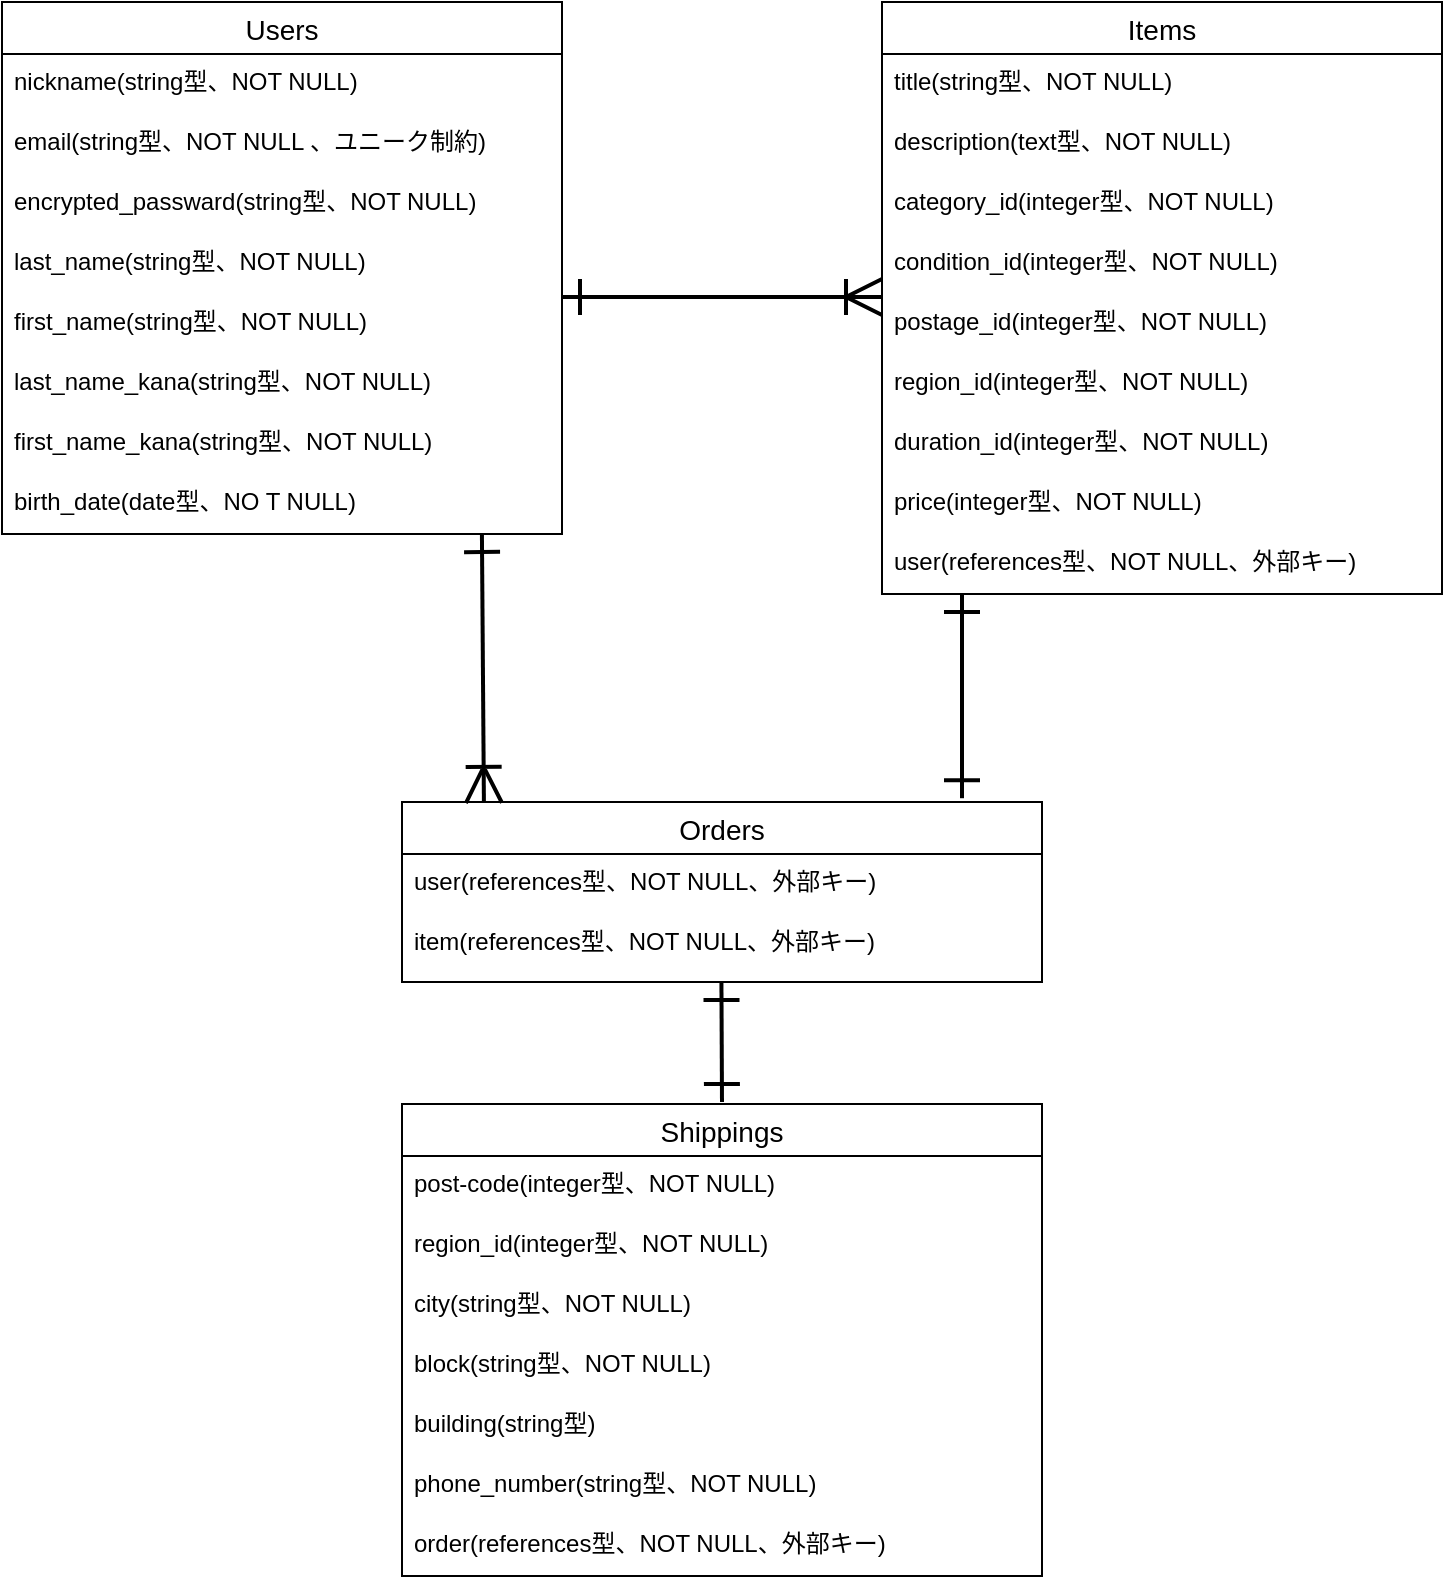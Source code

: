<mxfile>
    <diagram id="m-HJKtwNgZ7jxHuT7EOT" name="ページ1">
        <mxGraphModel dx="956" dy="852" grid="1" gridSize="10" guides="0" tooltips="1" connect="1" arrows="1" fold="1" page="1" pageScale="1" pageWidth="1169" pageHeight="827" math="0" shadow="0">
            <root>
                <mxCell id="0"/>
                <mxCell id="1" parent="0"/>
                <mxCell id="2" value="Users" style="swimlane;fontStyle=0;childLayout=stackLayout;horizontal=1;startSize=26;horizontalStack=0;resizeParent=1;resizeParentMax=0;resizeLast=0;collapsible=1;marginBottom=0;align=center;fontSize=14;" parent="1" vertex="1">
                    <mxGeometry x="40" y="40" width="280" height="266" as="geometry"/>
                </mxCell>
                <mxCell id="3" value="nickname(string型、NOT NULL)" style="text;strokeColor=none;fillColor=none;spacingLeft=4;spacingRight=4;overflow=hidden;rotatable=0;points=[[0,0.5],[1,0.5]];portConstraint=eastwest;fontSize=12;" parent="2" vertex="1">
                    <mxGeometry y="26" width="280" height="30" as="geometry"/>
                </mxCell>
                <mxCell id="4" value="email(string型、NOT NULL 、ユニーク制約)" style="text;strokeColor=none;fillColor=none;spacingLeft=4;spacingRight=4;overflow=hidden;rotatable=0;points=[[0,0.5],[1,0.5]];portConstraint=eastwest;fontSize=12;" parent="2" vertex="1">
                    <mxGeometry y="56" width="280" height="30" as="geometry"/>
                </mxCell>
                <mxCell id="5" value="encrypted_passward(string型、NOT NULL)" style="text;strokeColor=none;fillColor=none;spacingLeft=4;spacingRight=4;overflow=hidden;rotatable=0;points=[[0,0.5],[1,0.5]];portConstraint=eastwest;fontSize=12;" parent="2" vertex="1">
                    <mxGeometry y="86" width="280" height="30" as="geometry"/>
                </mxCell>
                <mxCell id="7" value="last_name(string型、NOT NULL)" style="text;strokeColor=none;fillColor=none;spacingLeft=4;spacingRight=4;overflow=hidden;rotatable=0;points=[[0,0.5],[1,0.5]];portConstraint=eastwest;fontSize=12;" parent="2" vertex="1">
                    <mxGeometry y="116" width="280" height="30" as="geometry"/>
                </mxCell>
                <mxCell id="8" value="first_name(string型、NOT NULL)" style="text;strokeColor=none;fillColor=none;spacingLeft=4;spacingRight=4;overflow=hidden;rotatable=0;points=[[0,0.5],[1,0.5]];portConstraint=eastwest;fontSize=12;" parent="2" vertex="1">
                    <mxGeometry y="146" width="280" height="30" as="geometry"/>
                </mxCell>
                <mxCell id="9" value="last_name_kana(string型、NOT NULL)" style="text;strokeColor=none;fillColor=none;spacingLeft=4;spacingRight=4;overflow=hidden;rotatable=0;points=[[0,0.5],[1,0.5]];portConstraint=eastwest;fontSize=12;" parent="2" vertex="1">
                    <mxGeometry y="176" width="280" height="30" as="geometry"/>
                </mxCell>
                <mxCell id="10" value="first_name_kana(string型、NOT NULL)" style="text;strokeColor=none;fillColor=none;spacingLeft=4;spacingRight=4;overflow=hidden;rotatable=0;points=[[0,0.5],[1,0.5]];portConstraint=eastwest;fontSize=12;" parent="2" vertex="1">
                    <mxGeometry y="206" width="280" height="30" as="geometry"/>
                </mxCell>
                <mxCell id="11" value="birth_date(date型、NO T NULL)" style="text;strokeColor=none;fillColor=none;spacingLeft=4;spacingRight=4;overflow=hidden;rotatable=0;points=[[0,0.5],[1,0.5]];portConstraint=eastwest;fontSize=12;" parent="2" vertex="1">
                    <mxGeometry y="236" width="280" height="30" as="geometry"/>
                </mxCell>
                <mxCell id="14" value="Items" style="swimlane;fontStyle=0;childLayout=stackLayout;horizontal=1;startSize=26;horizontalStack=0;resizeParent=1;resizeParentMax=0;resizeLast=0;collapsible=1;marginBottom=0;align=center;fontSize=14;" parent="1" vertex="1">
                    <mxGeometry x="480" y="40" width="280" height="296" as="geometry"/>
                </mxCell>
                <mxCell id="15" value="title(string型、NOT NULL)" style="text;strokeColor=none;fillColor=none;spacingLeft=4;spacingRight=4;overflow=hidden;rotatable=0;points=[[0,0.5],[1,0.5]];portConstraint=eastwest;fontSize=12;" parent="14" vertex="1">
                    <mxGeometry y="26" width="280" height="30" as="geometry"/>
                </mxCell>
                <mxCell id="16" value="description(text型、NOT NULL)" style="text;strokeColor=none;fillColor=none;spacingLeft=4;spacingRight=4;overflow=hidden;rotatable=0;points=[[0,0.5],[1,0.5]];portConstraint=eastwest;fontSize=12;" parent="14" vertex="1">
                    <mxGeometry y="56" width="280" height="30" as="geometry"/>
                </mxCell>
                <mxCell id="24" value="category_id(integer型、NOT NULL)" style="text;strokeColor=none;fillColor=none;spacingLeft=4;spacingRight=4;overflow=hidden;rotatable=0;points=[[0,0.5],[1,0.5]];portConstraint=eastwest;fontSize=12;" parent="14" vertex="1">
                    <mxGeometry y="86" width="280" height="30" as="geometry"/>
                </mxCell>
                <mxCell id="23" value="condition_id(integer型、NOT NULL)" style="text;strokeColor=none;fillColor=none;spacingLeft=4;spacingRight=4;overflow=hidden;rotatable=0;points=[[0,0.5],[1,0.5]];portConstraint=eastwest;fontSize=12;" parent="14" vertex="1">
                    <mxGeometry y="116" width="280" height="30" as="geometry"/>
                </mxCell>
                <mxCell id="22" value="postage_id(integer型、NOT NULL)" style="text;strokeColor=none;fillColor=none;spacingLeft=4;spacingRight=4;overflow=hidden;rotatable=0;points=[[0,0.5],[1,0.5]];portConstraint=eastwest;fontSize=12;" parent="14" vertex="1">
                    <mxGeometry y="146" width="280" height="30" as="geometry"/>
                </mxCell>
                <mxCell id="26" value="region_id(integer型、NOT NULL)" style="text;strokeColor=none;fillColor=none;spacingLeft=4;spacingRight=4;overflow=hidden;rotatable=0;points=[[0,0.5],[1,0.5]];portConstraint=eastwest;fontSize=12;" parent="14" vertex="1">
                    <mxGeometry y="176" width="280" height="30" as="geometry"/>
                </mxCell>
                <mxCell id="25" value="duration_id(integer型、NOT NULL)" style="text;strokeColor=none;fillColor=none;spacingLeft=4;spacingRight=4;overflow=hidden;rotatable=0;points=[[0,0.5],[1,0.5]];portConstraint=eastwest;fontSize=12;" parent="14" vertex="1">
                    <mxGeometry y="206" width="280" height="30" as="geometry"/>
                </mxCell>
                <mxCell id="27" value="price(integer型、NOT NULL)" style="text;strokeColor=none;fillColor=none;spacingLeft=4;spacingRight=4;overflow=hidden;rotatable=0;points=[[0,0.5],[1,0.5]];portConstraint=eastwest;fontSize=12;" parent="14" vertex="1">
                    <mxGeometry y="236" width="280" height="30" as="geometry"/>
                </mxCell>
                <mxCell id="28" value="user(references型、NOT NULL、外部キー)" style="text;strokeColor=none;fillColor=none;spacingLeft=4;spacingRight=4;overflow=hidden;rotatable=0;points=[[0,0.5],[1,0.5]];portConstraint=eastwest;fontSize=12;" parent="14" vertex="1">
                    <mxGeometry y="266" width="280" height="30" as="geometry"/>
                </mxCell>
                <mxCell id="30" value="Orders" style="swimlane;fontStyle=0;childLayout=stackLayout;horizontal=1;startSize=26;horizontalStack=0;resizeParent=1;resizeParentMax=0;resizeLast=0;collapsible=1;marginBottom=0;align=center;fontSize=14;" parent="1" vertex="1">
                    <mxGeometry x="240" y="440" width="320" height="90" as="geometry"/>
                </mxCell>
                <mxCell id="31" value="user(references型、NOT NULL、外部キー)" style="text;strokeColor=none;fillColor=none;spacingLeft=4;spacingRight=4;overflow=hidden;rotatable=0;points=[[0,0.5],[1,0.5]];portConstraint=eastwest;fontSize=12;" parent="30" vertex="1">
                    <mxGeometry y="26" width="320" height="30" as="geometry"/>
                </mxCell>
                <mxCell id="32" value="item(references型、NOT NULL、外部キー)" style="text;strokeColor=none;fillColor=none;spacingLeft=4;spacingRight=4;overflow=hidden;rotatable=0;points=[[0,0.5],[1,0.5]];portConstraint=eastwest;fontSize=12;" parent="30" vertex="1">
                    <mxGeometry y="56" width="320" height="34" as="geometry"/>
                </mxCell>
                <mxCell id="35" value="Shippings" style="swimlane;fontStyle=0;childLayout=stackLayout;horizontal=1;startSize=26;horizontalStack=0;resizeParent=1;resizeParentMax=0;resizeLast=0;collapsible=1;marginBottom=0;align=center;fontSize=14;" parent="1" vertex="1">
                    <mxGeometry x="240" y="591" width="320" height="236" as="geometry"/>
                </mxCell>
                <mxCell id="36" value="post-code(integer型、NOT NULL)" style="text;strokeColor=none;fillColor=none;spacingLeft=4;spacingRight=4;overflow=hidden;rotatable=0;points=[[0,0.5],[1,0.5]];portConstraint=eastwest;fontSize=12;" parent="35" vertex="1">
                    <mxGeometry y="26" width="320" height="30" as="geometry"/>
                </mxCell>
                <mxCell id="37" value="region_id(integer型、NOT NULL)" style="text;strokeColor=none;fillColor=none;spacingLeft=4;spacingRight=4;overflow=hidden;rotatable=0;points=[[0,0.5],[1,0.5]];portConstraint=eastwest;fontSize=12;" parent="35" vertex="1">
                    <mxGeometry y="56" width="320" height="30" as="geometry"/>
                </mxCell>
                <mxCell id="39" value="city(string型、NOT NULL)" style="text;strokeColor=none;fillColor=none;spacingLeft=4;spacingRight=4;overflow=hidden;rotatable=0;points=[[0,0.5],[1,0.5]];portConstraint=eastwest;fontSize=12;" parent="35" vertex="1">
                    <mxGeometry y="86" width="320" height="30" as="geometry"/>
                </mxCell>
                <mxCell id="40" value="block(string型、NOT NULL)" style="text;strokeColor=none;fillColor=none;spacingLeft=4;spacingRight=4;overflow=hidden;rotatable=0;points=[[0,0.5],[1,0.5]];portConstraint=eastwest;fontSize=12;" parent="35" vertex="1">
                    <mxGeometry y="116" width="320" height="30" as="geometry"/>
                </mxCell>
                <mxCell id="41" value="building(string型)" style="text;strokeColor=none;fillColor=none;spacingLeft=4;spacingRight=4;overflow=hidden;rotatable=0;points=[[0,0.5],[1,0.5]];portConstraint=eastwest;fontSize=12;" parent="35" vertex="1">
                    <mxGeometry y="146" width="320" height="30" as="geometry"/>
                </mxCell>
                <mxCell id="42" value="phone_number(string型、NOT NULL)" style="text;strokeColor=none;fillColor=none;spacingLeft=4;spacingRight=4;overflow=hidden;rotatable=0;points=[[0,0.5],[1,0.5]];portConstraint=eastwest;fontSize=12;" parent="35" vertex="1">
                    <mxGeometry y="176" width="320" height="30" as="geometry"/>
                </mxCell>
                <mxCell id="43" value="order(references型、NOT NULL、外部キー)" style="text;strokeColor=none;fillColor=none;spacingLeft=4;spacingRight=4;overflow=hidden;rotatable=0;points=[[0,0.5],[1,0.5]];portConstraint=eastwest;fontSize=12;" parent="35" vertex="1">
                    <mxGeometry y="206" width="320" height="30" as="geometry"/>
                </mxCell>
                <mxCell id="58" value="" style="endArrow=ERoneToMany;html=1;rounded=0;strokeWidth=2;startSize=15;endSize=15;sourcePerimeterSpacing=0;targetPerimeterSpacing=0;startArrow=ERone;startFill=0;endFill=0;" parent="1" edge="1">
                    <mxGeometry relative="1" as="geometry">
                        <mxPoint x="320" y="187.5" as="sourcePoint"/>
                        <mxPoint x="480" y="187.5" as="targetPoint"/>
                    </mxGeometry>
                </mxCell>
                <mxCell id="59" value="" style="endArrow=ERoneToMany;html=1;rounded=0;strokeWidth=2;startSize=15;endSize=15;sourcePerimeterSpacing=0;targetPerimeterSpacing=0;startArrow=ERone;startFill=0;endFill=0;entryX=0.128;entryY=0.005;entryDx=0;entryDy=0;entryPerimeter=0;exitX=0.857;exitY=1;exitDx=0;exitDy=0;exitPerimeter=0;" parent="1" target="30" edge="1" source="11">
                    <mxGeometry relative="1" as="geometry">
                        <mxPoint x="280" y="366" as="sourcePoint"/>
                        <mxPoint x="280" y="436" as="targetPoint"/>
                    </mxGeometry>
                </mxCell>
                <mxCell id="60" value="" style="endArrow=ERone;html=1;rounded=0;strokeWidth=2;startSize=15;endSize=15;sourcePerimeterSpacing=0;targetPerimeterSpacing=0;startArrow=ERone;startFill=0;endFill=0;exitX=0.875;exitY=-0.021;exitDx=0;exitDy=0;exitPerimeter=0;" parent="1" source="30" edge="1">
                    <mxGeometry relative="1" as="geometry">
                        <mxPoint x="520" y="436" as="sourcePoint"/>
                        <mxPoint x="520" y="336" as="targetPoint"/>
                    </mxGeometry>
                </mxCell>
                <mxCell id="61" value="" style="endArrow=ERone;html=1;rounded=0;strokeWidth=2;startSize=15;endSize=15;sourcePerimeterSpacing=0;targetPerimeterSpacing=0;startArrow=ERone;startFill=0;endFill=0;" parent="1" edge="1">
                    <mxGeometry relative="1" as="geometry">
                        <mxPoint x="400" y="590" as="sourcePoint"/>
                        <mxPoint x="399.71" y="530" as="targetPoint"/>
                    </mxGeometry>
                </mxCell>
            </root>
        </mxGraphModel>
    </diagram>
</mxfile>